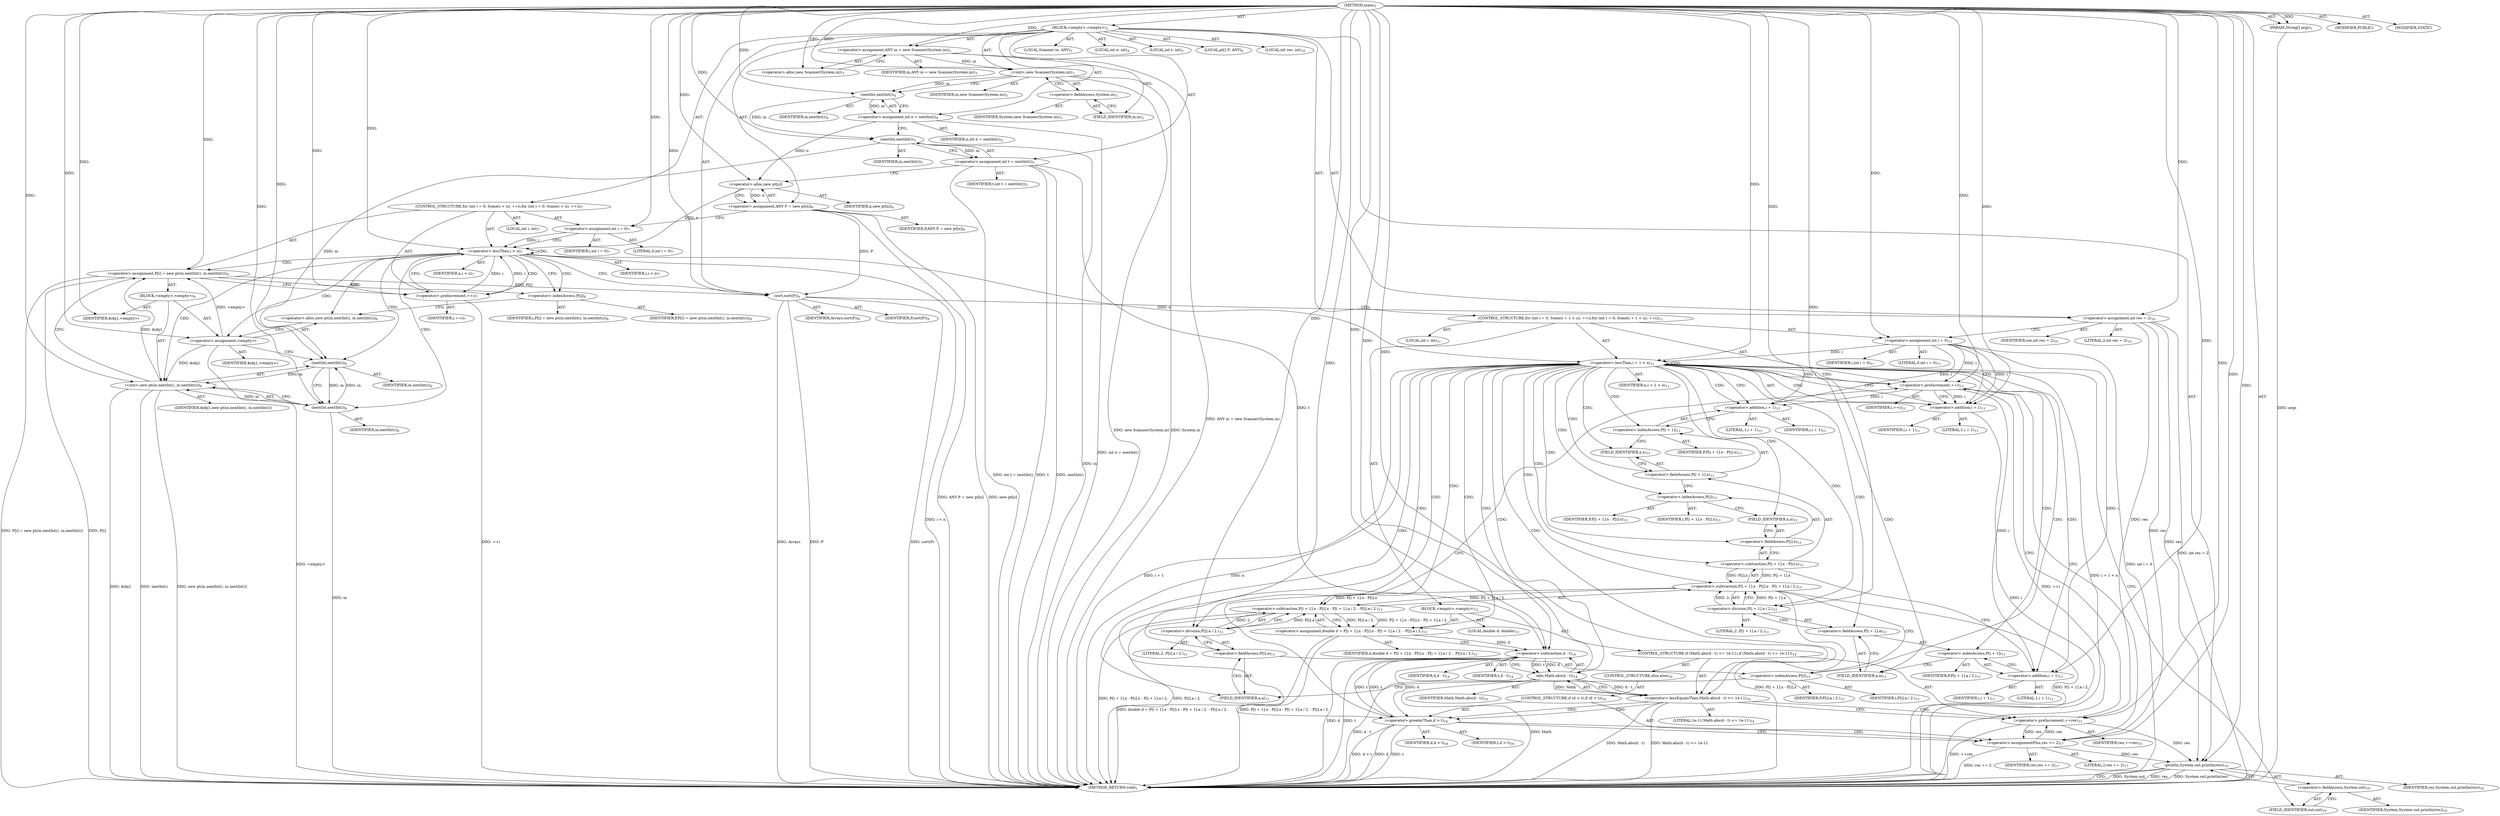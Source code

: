 digraph "main" {  
"19" [label = <(METHOD,main)<SUB>1</SUB>> ]
"20" [label = <(PARAM,String[] args)<SUB>1</SUB>> ]
"21" [label = <(BLOCK,&lt;empty&gt;,&lt;empty&gt;)<SUB>2</SUB>> ]
"4" [label = <(LOCAL,Scanner in: ANY)<SUB>3</SUB>> ]
"22" [label = <(&lt;operator&gt;.assignment,ANY in = new Scanner(System.in))<SUB>3</SUB>> ]
"23" [label = <(IDENTIFIER,in,ANY in = new Scanner(System.in))<SUB>3</SUB>> ]
"24" [label = <(&lt;operator&gt;.alloc,new Scanner(System.in))<SUB>3</SUB>> ]
"25" [label = <(&lt;init&gt;,new Scanner(System.in))<SUB>3</SUB>> ]
"3" [label = <(IDENTIFIER,in,new Scanner(System.in))<SUB>3</SUB>> ]
"26" [label = <(&lt;operator&gt;.fieldAccess,System.in)<SUB>3</SUB>> ]
"27" [label = <(IDENTIFIER,System,new Scanner(System.in))<SUB>3</SUB>> ]
"28" [label = <(FIELD_IDENTIFIER,in,in)<SUB>3</SUB>> ]
"29" [label = <(LOCAL,int n: int)<SUB>4</SUB>> ]
"30" [label = <(&lt;operator&gt;.assignment,int n = nextInt())<SUB>4</SUB>> ]
"31" [label = <(IDENTIFIER,n,int n = nextInt())<SUB>4</SUB>> ]
"32" [label = <(nextInt,nextInt())<SUB>4</SUB>> ]
"33" [label = <(IDENTIFIER,in,nextInt())<SUB>4</SUB>> ]
"34" [label = <(LOCAL,int t: int)<SUB>5</SUB>> ]
"35" [label = <(&lt;operator&gt;.assignment,int t = nextInt())<SUB>5</SUB>> ]
"36" [label = <(IDENTIFIER,t,int t = nextInt())<SUB>5</SUB>> ]
"37" [label = <(nextInt,nextInt())<SUB>5</SUB>> ]
"38" [label = <(IDENTIFIER,in,nextInt())<SUB>5</SUB>> ]
"39" [label = <(LOCAL,pt[] P: ANY)<SUB>6</SUB>> ]
"40" [label = <(&lt;operator&gt;.assignment,ANY P = new pt[n])<SUB>6</SUB>> ]
"41" [label = <(IDENTIFIER,P,ANY P = new pt[n])<SUB>6</SUB>> ]
"42" [label = <(&lt;operator&gt;.alloc,new pt[n])> ]
"43" [label = <(IDENTIFIER,n,new pt[n])<SUB>6</SUB>> ]
"44" [label = <(CONTROL_STRUCTURE,for (int i = 0; Some(i &lt; n); ++i),for (int i = 0; Some(i &lt; n); ++i))<SUB>7</SUB>> ]
"45" [label = <(LOCAL,int i: int)<SUB>7</SUB>> ]
"46" [label = <(&lt;operator&gt;.assignment,int i = 0)<SUB>7</SUB>> ]
"47" [label = <(IDENTIFIER,i,int i = 0)<SUB>7</SUB>> ]
"48" [label = <(LITERAL,0,int i = 0)<SUB>7</SUB>> ]
"49" [label = <(&lt;operator&gt;.lessThan,i &lt; n)<SUB>7</SUB>> ]
"50" [label = <(IDENTIFIER,i,i &lt; n)<SUB>7</SUB>> ]
"51" [label = <(IDENTIFIER,n,i &lt; n)<SUB>7</SUB>> ]
"52" [label = <(&lt;operator&gt;.preIncrement,++i)<SUB>7</SUB>> ]
"53" [label = <(IDENTIFIER,i,++i)<SUB>7</SUB>> ]
"54" [label = <(&lt;operator&gt;.assignment,P[i] = new pt(in.nextInt(), in.nextInt()))<SUB>8</SUB>> ]
"55" [label = <(&lt;operator&gt;.indexAccess,P[i])<SUB>8</SUB>> ]
"56" [label = <(IDENTIFIER,P,P[i] = new pt(in.nextInt(), in.nextInt()))<SUB>8</SUB>> ]
"57" [label = <(IDENTIFIER,i,P[i] = new pt(in.nextInt(), in.nextInt()))<SUB>8</SUB>> ]
"58" [label = <(BLOCK,&lt;empty&gt;,&lt;empty&gt;)<SUB>8</SUB>> ]
"59" [label = <(&lt;operator&gt;.assignment,&lt;empty&gt;)> ]
"60" [label = <(IDENTIFIER,$obj1,&lt;empty&gt;)> ]
"61" [label = <(&lt;operator&gt;.alloc,new pt(in.nextInt(), in.nextInt()))<SUB>8</SUB>> ]
"62" [label = <(&lt;init&gt;,new pt(in.nextInt(), in.nextInt()))<SUB>8</SUB>> ]
"63" [label = <(IDENTIFIER,$obj1,new pt(in.nextInt(), in.nextInt()))> ]
"64" [label = <(nextInt,nextInt())<SUB>8</SUB>> ]
"65" [label = <(IDENTIFIER,in,nextInt())<SUB>8</SUB>> ]
"66" [label = <(nextInt,nextInt())<SUB>8</SUB>> ]
"67" [label = <(IDENTIFIER,in,nextInt())<SUB>8</SUB>> ]
"68" [label = <(IDENTIFIER,$obj1,&lt;empty&gt;)> ]
"69" [label = <(sort,sort(P))<SUB>9</SUB>> ]
"70" [label = <(IDENTIFIER,Arrays,sort(P))<SUB>9</SUB>> ]
"71" [label = <(IDENTIFIER,P,sort(P))<SUB>9</SUB>> ]
"72" [label = <(LOCAL,int res: int)<SUB>10</SUB>> ]
"73" [label = <(&lt;operator&gt;.assignment,int res = 2)<SUB>10</SUB>> ]
"74" [label = <(IDENTIFIER,res,int res = 2)<SUB>10</SUB>> ]
"75" [label = <(LITERAL,2,int res = 2)<SUB>10</SUB>> ]
"76" [label = <(CONTROL_STRUCTURE,for (int i = 0; Some(i + 1 &lt; n); ++i),for (int i = 0; Some(i + 1 &lt; n); ++i))<SUB>11</SUB>> ]
"77" [label = <(LOCAL,int i: int)<SUB>11</SUB>> ]
"78" [label = <(&lt;operator&gt;.assignment,int i = 0)<SUB>11</SUB>> ]
"79" [label = <(IDENTIFIER,i,int i = 0)<SUB>11</SUB>> ]
"80" [label = <(LITERAL,0,int i = 0)<SUB>11</SUB>> ]
"81" [label = <(&lt;operator&gt;.lessThan,i + 1 &lt; n)<SUB>11</SUB>> ]
"82" [label = <(&lt;operator&gt;.addition,i + 1)<SUB>11</SUB>> ]
"83" [label = <(IDENTIFIER,i,i + 1)<SUB>11</SUB>> ]
"84" [label = <(LITERAL,1,i + 1)<SUB>11</SUB>> ]
"85" [label = <(IDENTIFIER,n,i + 1 &lt; n)<SUB>11</SUB>> ]
"86" [label = <(&lt;operator&gt;.preIncrement,++i)<SUB>11</SUB>> ]
"87" [label = <(IDENTIFIER,i,++i)<SUB>11</SUB>> ]
"88" [label = <(BLOCK,&lt;empty&gt;,&lt;empty&gt;)<SUB>12</SUB>> ]
"89" [label = <(LOCAL,double d: double)<SUB>13</SUB>> ]
"90" [label = <(&lt;operator&gt;.assignment,double d = P[i + 1].x - P[i].x - P[i + 1].a / 2. - P[i].a / 2.)<SUB>13</SUB>> ]
"91" [label = <(IDENTIFIER,d,double d = P[i + 1].x - P[i].x - P[i + 1].a / 2. - P[i].a / 2.)<SUB>13</SUB>> ]
"92" [label = <(&lt;operator&gt;.subtraction,P[i + 1].x - P[i].x - P[i + 1].a / 2. - P[i].a / 2.)<SUB>13</SUB>> ]
"93" [label = <(&lt;operator&gt;.subtraction,P[i + 1].x - P[i].x - P[i + 1].a / 2.)<SUB>13</SUB>> ]
"94" [label = <(&lt;operator&gt;.subtraction,P[i + 1].x - P[i].x)<SUB>13</SUB>> ]
"95" [label = <(&lt;operator&gt;.fieldAccess,P[i + 1].x)<SUB>13</SUB>> ]
"96" [label = <(&lt;operator&gt;.indexAccess,P[i + 1])<SUB>13</SUB>> ]
"97" [label = <(IDENTIFIER,P,P[i + 1].x - P[i].x)<SUB>13</SUB>> ]
"98" [label = <(&lt;operator&gt;.addition,i + 1)<SUB>13</SUB>> ]
"99" [label = <(IDENTIFIER,i,i + 1)<SUB>13</SUB>> ]
"100" [label = <(LITERAL,1,i + 1)<SUB>13</SUB>> ]
"101" [label = <(FIELD_IDENTIFIER,x,x)<SUB>13</SUB>> ]
"102" [label = <(&lt;operator&gt;.fieldAccess,P[i].x)<SUB>13</SUB>> ]
"103" [label = <(&lt;operator&gt;.indexAccess,P[i])<SUB>13</SUB>> ]
"104" [label = <(IDENTIFIER,P,P[i + 1].x - P[i].x)<SUB>13</SUB>> ]
"105" [label = <(IDENTIFIER,i,P[i + 1].x - P[i].x)<SUB>13</SUB>> ]
"106" [label = <(FIELD_IDENTIFIER,x,x)<SUB>13</SUB>> ]
"107" [label = <(&lt;operator&gt;.division,P[i + 1].a / 2.)<SUB>13</SUB>> ]
"108" [label = <(&lt;operator&gt;.fieldAccess,P[i + 1].a)<SUB>13</SUB>> ]
"109" [label = <(&lt;operator&gt;.indexAccess,P[i + 1])<SUB>13</SUB>> ]
"110" [label = <(IDENTIFIER,P,P[i + 1].a / 2.)<SUB>13</SUB>> ]
"111" [label = <(&lt;operator&gt;.addition,i + 1)<SUB>13</SUB>> ]
"112" [label = <(IDENTIFIER,i,i + 1)<SUB>13</SUB>> ]
"113" [label = <(LITERAL,1,i + 1)<SUB>13</SUB>> ]
"114" [label = <(FIELD_IDENTIFIER,a,a)<SUB>13</SUB>> ]
"115" [label = <(LITERAL,2.,P[i + 1].a / 2.)<SUB>13</SUB>> ]
"116" [label = <(&lt;operator&gt;.division,P[i].a / 2.)<SUB>13</SUB>> ]
"117" [label = <(&lt;operator&gt;.fieldAccess,P[i].a)<SUB>13</SUB>> ]
"118" [label = <(&lt;operator&gt;.indexAccess,P[i])<SUB>13</SUB>> ]
"119" [label = <(IDENTIFIER,P,P[i].a / 2.)<SUB>13</SUB>> ]
"120" [label = <(IDENTIFIER,i,P[i].a / 2.)<SUB>13</SUB>> ]
"121" [label = <(FIELD_IDENTIFIER,a,a)<SUB>13</SUB>> ]
"122" [label = <(LITERAL,2.,P[i].a / 2.)<SUB>13</SUB>> ]
"123" [label = <(CONTROL_STRUCTURE,if (Math.abs(d - t) &lt;= 1e-11),if (Math.abs(d - t) &lt;= 1e-11))<SUB>14</SUB>> ]
"124" [label = <(&lt;operator&gt;.lessEqualsThan,Math.abs(d - t) &lt;= 1e-11)<SUB>14</SUB>> ]
"125" [label = <(abs,Math.abs(d - t))<SUB>14</SUB>> ]
"126" [label = <(IDENTIFIER,Math,Math.abs(d - t))<SUB>14</SUB>> ]
"127" [label = <(&lt;operator&gt;.subtraction,d - t)<SUB>14</SUB>> ]
"128" [label = <(IDENTIFIER,d,d - t)<SUB>14</SUB>> ]
"129" [label = <(IDENTIFIER,t,d - t)<SUB>14</SUB>> ]
"130" [label = <(LITERAL,1e-11,Math.abs(d - t) &lt;= 1e-11)<SUB>14</SUB>> ]
"131" [label = <(&lt;operator&gt;.preIncrement,++res)<SUB>15</SUB>> ]
"132" [label = <(IDENTIFIER,res,++res)<SUB>15</SUB>> ]
"133" [label = <(CONTROL_STRUCTURE,else,else)<SUB>16</SUB>> ]
"134" [label = <(CONTROL_STRUCTURE,if (d &gt; t),if (d &gt; t))<SUB>16</SUB>> ]
"135" [label = <(&lt;operator&gt;.greaterThan,d &gt; t)<SUB>16</SUB>> ]
"136" [label = <(IDENTIFIER,d,d &gt; t)<SUB>16</SUB>> ]
"137" [label = <(IDENTIFIER,t,d &gt; t)<SUB>16</SUB>> ]
"138" [label = <(&lt;operator&gt;.assignmentPlus,res += 2)<SUB>17</SUB>> ]
"139" [label = <(IDENTIFIER,res,res += 2)<SUB>17</SUB>> ]
"140" [label = <(LITERAL,2,res += 2)<SUB>17</SUB>> ]
"141" [label = <(println,System.out.println(res))<SUB>19</SUB>> ]
"142" [label = <(&lt;operator&gt;.fieldAccess,System.out)<SUB>19</SUB>> ]
"143" [label = <(IDENTIFIER,System,System.out.println(res))<SUB>19</SUB>> ]
"144" [label = <(FIELD_IDENTIFIER,out,out)<SUB>19</SUB>> ]
"145" [label = <(IDENTIFIER,res,System.out.println(res))<SUB>19</SUB>> ]
"146" [label = <(MODIFIER,PUBLIC)> ]
"147" [label = <(MODIFIER,STATIC)> ]
"148" [label = <(METHOD_RETURN,void)<SUB>1</SUB>> ]
  "19" -> "20"  [ label = "AST: "] 
  "19" -> "21"  [ label = "AST: "] 
  "19" -> "146"  [ label = "AST: "] 
  "19" -> "147"  [ label = "AST: "] 
  "19" -> "148"  [ label = "AST: "] 
  "21" -> "4"  [ label = "AST: "] 
  "21" -> "22"  [ label = "AST: "] 
  "21" -> "25"  [ label = "AST: "] 
  "21" -> "29"  [ label = "AST: "] 
  "21" -> "30"  [ label = "AST: "] 
  "21" -> "34"  [ label = "AST: "] 
  "21" -> "35"  [ label = "AST: "] 
  "21" -> "39"  [ label = "AST: "] 
  "21" -> "40"  [ label = "AST: "] 
  "21" -> "44"  [ label = "AST: "] 
  "21" -> "69"  [ label = "AST: "] 
  "21" -> "72"  [ label = "AST: "] 
  "21" -> "73"  [ label = "AST: "] 
  "21" -> "76"  [ label = "AST: "] 
  "21" -> "141"  [ label = "AST: "] 
  "22" -> "23"  [ label = "AST: "] 
  "22" -> "24"  [ label = "AST: "] 
  "25" -> "3"  [ label = "AST: "] 
  "25" -> "26"  [ label = "AST: "] 
  "26" -> "27"  [ label = "AST: "] 
  "26" -> "28"  [ label = "AST: "] 
  "30" -> "31"  [ label = "AST: "] 
  "30" -> "32"  [ label = "AST: "] 
  "32" -> "33"  [ label = "AST: "] 
  "35" -> "36"  [ label = "AST: "] 
  "35" -> "37"  [ label = "AST: "] 
  "37" -> "38"  [ label = "AST: "] 
  "40" -> "41"  [ label = "AST: "] 
  "40" -> "42"  [ label = "AST: "] 
  "42" -> "43"  [ label = "AST: "] 
  "44" -> "45"  [ label = "AST: "] 
  "44" -> "46"  [ label = "AST: "] 
  "44" -> "49"  [ label = "AST: "] 
  "44" -> "52"  [ label = "AST: "] 
  "44" -> "54"  [ label = "AST: "] 
  "46" -> "47"  [ label = "AST: "] 
  "46" -> "48"  [ label = "AST: "] 
  "49" -> "50"  [ label = "AST: "] 
  "49" -> "51"  [ label = "AST: "] 
  "52" -> "53"  [ label = "AST: "] 
  "54" -> "55"  [ label = "AST: "] 
  "54" -> "58"  [ label = "AST: "] 
  "55" -> "56"  [ label = "AST: "] 
  "55" -> "57"  [ label = "AST: "] 
  "58" -> "59"  [ label = "AST: "] 
  "58" -> "62"  [ label = "AST: "] 
  "58" -> "68"  [ label = "AST: "] 
  "59" -> "60"  [ label = "AST: "] 
  "59" -> "61"  [ label = "AST: "] 
  "62" -> "63"  [ label = "AST: "] 
  "62" -> "64"  [ label = "AST: "] 
  "62" -> "66"  [ label = "AST: "] 
  "64" -> "65"  [ label = "AST: "] 
  "66" -> "67"  [ label = "AST: "] 
  "69" -> "70"  [ label = "AST: "] 
  "69" -> "71"  [ label = "AST: "] 
  "73" -> "74"  [ label = "AST: "] 
  "73" -> "75"  [ label = "AST: "] 
  "76" -> "77"  [ label = "AST: "] 
  "76" -> "78"  [ label = "AST: "] 
  "76" -> "81"  [ label = "AST: "] 
  "76" -> "86"  [ label = "AST: "] 
  "76" -> "88"  [ label = "AST: "] 
  "78" -> "79"  [ label = "AST: "] 
  "78" -> "80"  [ label = "AST: "] 
  "81" -> "82"  [ label = "AST: "] 
  "81" -> "85"  [ label = "AST: "] 
  "82" -> "83"  [ label = "AST: "] 
  "82" -> "84"  [ label = "AST: "] 
  "86" -> "87"  [ label = "AST: "] 
  "88" -> "89"  [ label = "AST: "] 
  "88" -> "90"  [ label = "AST: "] 
  "88" -> "123"  [ label = "AST: "] 
  "90" -> "91"  [ label = "AST: "] 
  "90" -> "92"  [ label = "AST: "] 
  "92" -> "93"  [ label = "AST: "] 
  "92" -> "116"  [ label = "AST: "] 
  "93" -> "94"  [ label = "AST: "] 
  "93" -> "107"  [ label = "AST: "] 
  "94" -> "95"  [ label = "AST: "] 
  "94" -> "102"  [ label = "AST: "] 
  "95" -> "96"  [ label = "AST: "] 
  "95" -> "101"  [ label = "AST: "] 
  "96" -> "97"  [ label = "AST: "] 
  "96" -> "98"  [ label = "AST: "] 
  "98" -> "99"  [ label = "AST: "] 
  "98" -> "100"  [ label = "AST: "] 
  "102" -> "103"  [ label = "AST: "] 
  "102" -> "106"  [ label = "AST: "] 
  "103" -> "104"  [ label = "AST: "] 
  "103" -> "105"  [ label = "AST: "] 
  "107" -> "108"  [ label = "AST: "] 
  "107" -> "115"  [ label = "AST: "] 
  "108" -> "109"  [ label = "AST: "] 
  "108" -> "114"  [ label = "AST: "] 
  "109" -> "110"  [ label = "AST: "] 
  "109" -> "111"  [ label = "AST: "] 
  "111" -> "112"  [ label = "AST: "] 
  "111" -> "113"  [ label = "AST: "] 
  "116" -> "117"  [ label = "AST: "] 
  "116" -> "122"  [ label = "AST: "] 
  "117" -> "118"  [ label = "AST: "] 
  "117" -> "121"  [ label = "AST: "] 
  "118" -> "119"  [ label = "AST: "] 
  "118" -> "120"  [ label = "AST: "] 
  "123" -> "124"  [ label = "AST: "] 
  "123" -> "131"  [ label = "AST: "] 
  "123" -> "133"  [ label = "AST: "] 
  "124" -> "125"  [ label = "AST: "] 
  "124" -> "130"  [ label = "AST: "] 
  "125" -> "126"  [ label = "AST: "] 
  "125" -> "127"  [ label = "AST: "] 
  "127" -> "128"  [ label = "AST: "] 
  "127" -> "129"  [ label = "AST: "] 
  "131" -> "132"  [ label = "AST: "] 
  "133" -> "134"  [ label = "AST: "] 
  "134" -> "135"  [ label = "AST: "] 
  "134" -> "138"  [ label = "AST: "] 
  "135" -> "136"  [ label = "AST: "] 
  "135" -> "137"  [ label = "AST: "] 
  "138" -> "139"  [ label = "AST: "] 
  "138" -> "140"  [ label = "AST: "] 
  "141" -> "142"  [ label = "AST: "] 
  "141" -> "145"  [ label = "AST: "] 
  "142" -> "143"  [ label = "AST: "] 
  "142" -> "144"  [ label = "AST: "] 
  "22" -> "28"  [ label = "CFG: "] 
  "25" -> "32"  [ label = "CFG: "] 
  "30" -> "37"  [ label = "CFG: "] 
  "35" -> "42"  [ label = "CFG: "] 
  "40" -> "46"  [ label = "CFG: "] 
  "69" -> "73"  [ label = "CFG: "] 
  "73" -> "78"  [ label = "CFG: "] 
  "141" -> "148"  [ label = "CFG: "] 
  "24" -> "22"  [ label = "CFG: "] 
  "26" -> "25"  [ label = "CFG: "] 
  "32" -> "30"  [ label = "CFG: "] 
  "37" -> "35"  [ label = "CFG: "] 
  "42" -> "40"  [ label = "CFG: "] 
  "46" -> "49"  [ label = "CFG: "] 
  "49" -> "55"  [ label = "CFG: "] 
  "49" -> "69"  [ label = "CFG: "] 
  "52" -> "49"  [ label = "CFG: "] 
  "54" -> "52"  [ label = "CFG: "] 
  "78" -> "82"  [ label = "CFG: "] 
  "81" -> "98"  [ label = "CFG: "] 
  "81" -> "144"  [ label = "CFG: "] 
  "86" -> "82"  [ label = "CFG: "] 
  "142" -> "141"  [ label = "CFG: "] 
  "28" -> "26"  [ label = "CFG: "] 
  "55" -> "61"  [ label = "CFG: "] 
  "82" -> "81"  [ label = "CFG: "] 
  "90" -> "127"  [ label = "CFG: "] 
  "144" -> "142"  [ label = "CFG: "] 
  "59" -> "64"  [ label = "CFG: "] 
  "62" -> "54"  [ label = "CFG: "] 
  "92" -> "90"  [ label = "CFG: "] 
  "124" -> "131"  [ label = "CFG: "] 
  "124" -> "135"  [ label = "CFG: "] 
  "131" -> "86"  [ label = "CFG: "] 
  "61" -> "59"  [ label = "CFG: "] 
  "64" -> "66"  [ label = "CFG: "] 
  "66" -> "62"  [ label = "CFG: "] 
  "93" -> "118"  [ label = "CFG: "] 
  "116" -> "92"  [ label = "CFG: "] 
  "125" -> "124"  [ label = "CFG: "] 
  "94" -> "111"  [ label = "CFG: "] 
  "107" -> "93"  [ label = "CFG: "] 
  "117" -> "116"  [ label = "CFG: "] 
  "127" -> "125"  [ label = "CFG: "] 
  "135" -> "138"  [ label = "CFG: "] 
  "135" -> "86"  [ label = "CFG: "] 
  "138" -> "86"  [ label = "CFG: "] 
  "95" -> "103"  [ label = "CFG: "] 
  "102" -> "94"  [ label = "CFG: "] 
  "108" -> "107"  [ label = "CFG: "] 
  "118" -> "121"  [ label = "CFG: "] 
  "121" -> "117"  [ label = "CFG: "] 
  "96" -> "101"  [ label = "CFG: "] 
  "101" -> "95"  [ label = "CFG: "] 
  "103" -> "106"  [ label = "CFG: "] 
  "106" -> "102"  [ label = "CFG: "] 
  "109" -> "114"  [ label = "CFG: "] 
  "114" -> "108"  [ label = "CFG: "] 
  "98" -> "96"  [ label = "CFG: "] 
  "111" -> "109"  [ label = "CFG: "] 
  "19" -> "24"  [ label = "CFG: "] 
  "20" -> "148"  [ label = "DDG: args"] 
  "22" -> "148"  [ label = "DDG: ANY in = new Scanner(System.in)"] 
  "25" -> "148"  [ label = "DDG: System.in"] 
  "25" -> "148"  [ label = "DDG: new Scanner(System.in)"] 
  "30" -> "148"  [ label = "DDG: int n = nextInt()"] 
  "35" -> "148"  [ label = "DDG: t"] 
  "37" -> "148"  [ label = "DDG: in"] 
  "35" -> "148"  [ label = "DDG: nextInt()"] 
  "35" -> "148"  [ label = "DDG: int t = nextInt()"] 
  "40" -> "148"  [ label = "DDG: new pt[n]"] 
  "40" -> "148"  [ label = "DDG: ANY P = new pt[n]"] 
  "49" -> "148"  [ label = "DDG: i &lt; n"] 
  "69" -> "148"  [ label = "DDG: P"] 
  "69" -> "148"  [ label = "DDG: sort(P)"] 
  "73" -> "148"  [ label = "DDG: int res = 2"] 
  "78" -> "148"  [ label = "DDG: int i = 0"] 
  "82" -> "148"  [ label = "DDG: i"] 
  "81" -> "148"  [ label = "DDG: i + 1"] 
  "81" -> "148"  [ label = "DDG: n"] 
  "81" -> "148"  [ label = "DDG: i + 1 &lt; n"] 
  "141" -> "148"  [ label = "DDG: System.out"] 
  "141" -> "148"  [ label = "DDG: res"] 
  "141" -> "148"  [ label = "DDG: System.out.println(res)"] 
  "93" -> "148"  [ label = "DDG: P[i + 1].x - P[i].x"] 
  "93" -> "148"  [ label = "DDG: P[i + 1].a / 2."] 
  "92" -> "148"  [ label = "DDG: P[i + 1].x - P[i].x - P[i + 1].a / 2."] 
  "92" -> "148"  [ label = "DDG: P[i].a / 2."] 
  "90" -> "148"  [ label = "DDG: P[i + 1].x - P[i].x - P[i + 1].a / 2. - P[i].a / 2."] 
  "90" -> "148"  [ label = "DDG: double d = P[i + 1].x - P[i].x - P[i + 1].a / 2. - P[i].a / 2."] 
  "127" -> "148"  [ label = "DDG: d"] 
  "127" -> "148"  [ label = "DDG: t"] 
  "125" -> "148"  [ label = "DDG: d - t"] 
  "124" -> "148"  [ label = "DDG: Math.abs(d - t)"] 
  "124" -> "148"  [ label = "DDG: Math.abs(d - t) &lt;= 1e-11"] 
  "135" -> "148"  [ label = "DDG: d"] 
  "135" -> "148"  [ label = "DDG: t"] 
  "135" -> "148"  [ label = "DDG: d &gt; t"] 
  "138" -> "148"  [ label = "DDG: res += 2"] 
  "131" -> "148"  [ label = "DDG: ++res"] 
  "86" -> "148"  [ label = "DDG: ++i"] 
  "54" -> "148"  [ label = "DDG: P[i]"] 
  "59" -> "148"  [ label = "DDG: &lt;empty&gt;"] 
  "62" -> "148"  [ label = "DDG: $obj1"] 
  "62" -> "148"  [ label = "DDG: nextInt()"] 
  "66" -> "148"  [ label = "DDG: in"] 
  "62" -> "148"  [ label = "DDG: new pt(in.nextInt(), in.nextInt())"] 
  "54" -> "148"  [ label = "DDG: P[i] = new pt(in.nextInt(), in.nextInt())"] 
  "52" -> "148"  [ label = "DDG: ++i"] 
  "125" -> "148"  [ label = "DDG: Math"] 
  "69" -> "148"  [ label = "DDG: Arrays"] 
  "19" -> "20"  [ label = "DDG: "] 
  "19" -> "22"  [ label = "DDG: "] 
  "32" -> "30"  [ label = "DDG: in"] 
  "37" -> "35"  [ label = "DDG: in"] 
  "42" -> "40"  [ label = "DDG: n"] 
  "19" -> "73"  [ label = "DDG: "] 
  "22" -> "25"  [ label = "DDG: in"] 
  "19" -> "25"  [ label = "DDG: "] 
  "19" -> "46"  [ label = "DDG: "] 
  "59" -> "54"  [ label = "DDG: &lt;empty&gt;"] 
  "62" -> "54"  [ label = "DDG: $obj1"] 
  "19" -> "54"  [ label = "DDG: "] 
  "19" -> "69"  [ label = "DDG: "] 
  "40" -> "69"  [ label = "DDG: P"] 
  "54" -> "69"  [ label = "DDG: P[i]"] 
  "19" -> "78"  [ label = "DDG: "] 
  "73" -> "141"  [ label = "DDG: res"] 
  "138" -> "141"  [ label = "DDG: res"] 
  "131" -> "141"  [ label = "DDG: res"] 
  "19" -> "141"  [ label = "DDG: "] 
  "25" -> "32"  [ label = "DDG: in"] 
  "19" -> "32"  [ label = "DDG: "] 
  "32" -> "37"  [ label = "DDG: in"] 
  "19" -> "37"  [ label = "DDG: "] 
  "30" -> "42"  [ label = "DDG: n"] 
  "19" -> "42"  [ label = "DDG: "] 
  "46" -> "49"  [ label = "DDG: i"] 
  "52" -> "49"  [ label = "DDG: i"] 
  "19" -> "49"  [ label = "DDG: "] 
  "42" -> "49"  [ label = "DDG: n"] 
  "49" -> "52"  [ label = "DDG: i"] 
  "19" -> "52"  [ label = "DDG: "] 
  "78" -> "81"  [ label = "DDG: i"] 
  "86" -> "81"  [ label = "DDG: i"] 
  "19" -> "81"  [ label = "DDG: "] 
  "49" -> "81"  [ label = "DDG: n"] 
  "19" -> "86"  [ label = "DDG: "] 
  "78" -> "86"  [ label = "DDG: i"] 
  "92" -> "90"  [ label = "DDG: P[i + 1].x - P[i].x - P[i + 1].a / 2."] 
  "92" -> "90"  [ label = "DDG: P[i].a / 2."] 
  "19" -> "59"  [ label = "DDG: "] 
  "19" -> "68"  [ label = "DDG: "] 
  "78" -> "82"  [ label = "DDG: i"] 
  "86" -> "82"  [ label = "DDG: i"] 
  "19" -> "82"  [ label = "DDG: "] 
  "59" -> "62"  [ label = "DDG: $obj1"] 
  "19" -> "62"  [ label = "DDG: "] 
  "64" -> "62"  [ label = "DDG: in"] 
  "66" -> "62"  [ label = "DDG: in"] 
  "93" -> "92"  [ label = "DDG: P[i + 1].x - P[i].x"] 
  "93" -> "92"  [ label = "DDG: P[i + 1].a / 2."] 
  "116" -> "92"  [ label = "DDG: P[i].a"] 
  "116" -> "92"  [ label = "DDG: 2."] 
  "125" -> "124"  [ label = "DDG: Math"] 
  "125" -> "124"  [ label = "DDG: d - t"] 
  "19" -> "124"  [ label = "DDG: "] 
  "73" -> "131"  [ label = "DDG: res"] 
  "138" -> "131"  [ label = "DDG: res"] 
  "19" -> "131"  [ label = "DDG: "] 
  "37" -> "64"  [ label = "DDG: in"] 
  "66" -> "64"  [ label = "DDG: in"] 
  "19" -> "64"  [ label = "DDG: "] 
  "64" -> "66"  [ label = "DDG: in"] 
  "19" -> "66"  [ label = "DDG: "] 
  "94" -> "93"  [ label = "DDG: P[i + 1].x"] 
  "94" -> "93"  [ label = "DDG: P[i].x"] 
  "107" -> "93"  [ label = "DDG: P[i + 1].a"] 
  "107" -> "93"  [ label = "DDG: 2."] 
  "19" -> "116"  [ label = "DDG: "] 
  "19" -> "125"  [ label = "DDG: "] 
  "127" -> "125"  [ label = "DDG: d"] 
  "127" -> "125"  [ label = "DDG: t"] 
  "19" -> "138"  [ label = "DDG: "] 
  "19" -> "107"  [ label = "DDG: "] 
  "90" -> "127"  [ label = "DDG: d"] 
  "19" -> "127"  [ label = "DDG: "] 
  "35" -> "127"  [ label = "DDG: t"] 
  "135" -> "127"  [ label = "DDG: t"] 
  "127" -> "135"  [ label = "DDG: d"] 
  "19" -> "135"  [ label = "DDG: "] 
  "127" -> "135"  [ label = "DDG: t"] 
  "73" -> "138"  [ label = "DDG: res"] 
  "131" -> "138"  [ label = "DDG: res"] 
  "19" -> "98"  [ label = "DDG: "] 
  "78" -> "98"  [ label = "DDG: i"] 
  "86" -> "98"  [ label = "DDG: i"] 
  "19" -> "111"  [ label = "DDG: "] 
  "78" -> "111"  [ label = "DDG: i"] 
  "86" -> "111"  [ label = "DDG: i"] 
  "49" -> "49"  [ label = "CDG: "] 
  "49" -> "64"  [ label = "CDG: "] 
  "49" -> "66"  [ label = "CDG: "] 
  "49" -> "52"  [ label = "CDG: "] 
  "49" -> "59"  [ label = "CDG: "] 
  "49" -> "54"  [ label = "CDG: "] 
  "49" -> "61"  [ label = "CDG: "] 
  "49" -> "55"  [ label = "CDG: "] 
  "49" -> "62"  [ label = "CDG: "] 
  "81" -> "107"  [ label = "CDG: "] 
  "81" -> "94"  [ label = "CDG: "] 
  "81" -> "96"  [ label = "CDG: "] 
  "81" -> "98"  [ label = "CDG: "] 
  "81" -> "116"  [ label = "CDG: "] 
  "81" -> "81"  [ label = "CDG: "] 
  "81" -> "102"  [ label = "CDG: "] 
  "81" -> "114"  [ label = "CDG: "] 
  "81" -> "103"  [ label = "CDG: "] 
  "81" -> "121"  [ label = "CDG: "] 
  "81" -> "95"  [ label = "CDG: "] 
  "81" -> "92"  [ label = "CDG: "] 
  "81" -> "106"  [ label = "CDG: "] 
  "81" -> "82"  [ label = "CDG: "] 
  "81" -> "93"  [ label = "CDG: "] 
  "81" -> "101"  [ label = "CDG: "] 
  "81" -> "90"  [ label = "CDG: "] 
  "81" -> "118"  [ label = "CDG: "] 
  "81" -> "117"  [ label = "CDG: "] 
  "81" -> "127"  [ label = "CDG: "] 
  "81" -> "124"  [ label = "CDG: "] 
  "81" -> "108"  [ label = "CDG: "] 
  "81" -> "125"  [ label = "CDG: "] 
  "81" -> "111"  [ label = "CDG: "] 
  "81" -> "109"  [ label = "CDG: "] 
  "81" -> "86"  [ label = "CDG: "] 
  "124" -> "131"  [ label = "CDG: "] 
  "124" -> "135"  [ label = "CDG: "] 
  "135" -> "138"  [ label = "CDG: "] 
}
